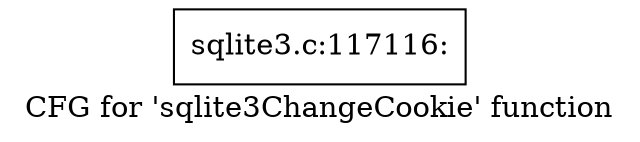 digraph "CFG for 'sqlite3ChangeCookie' function" {
	label="CFG for 'sqlite3ChangeCookie' function";

	Node0x55c0f90aacf0 [shape=record,label="{sqlite3.c:117116:}"];
}
